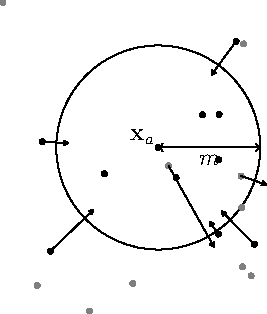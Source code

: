 unitsize(6cm);

srand(42);

real m = 0.3;

dot((0,0), L=Label("$\mathbf{x}_a$", align=.5(N+W)));

draw(circle((0,0), m));
draw((0,0) -- m*dir((3, 0)), arrow=Arrows(TeXHead), L=Label("$m$", position=MidPoint));

for (int i = 0; i < 10; ++i) {
    pair p = 0.35(2*unitrand()-1, 2*unitrand()-1);
    dot(p);
    real d = sqrt(p.x*p.x + p.y*p.y);
    if (d > m)
        draw(p -- (p - (d - m + 0.035)*dir(p)), arrow=ArcArrow(2));
}

for (int i = 0; i < 10; ++i) {
    pair p = 0.5(2*unitrand()-1, 2*unitrand()-1);
    dot(p, gray);
    real d = sqrt(p.x*p.x + p.y*p.y);
    if (d < m)
        draw(p -- (p + (m - d + 0.035)*dir(p)), arrow=ArcArrow(2));
}

/*
pair[] p = new pair[] {
    (-1,-1),
    (2, 1),
    (-1, 2)
};

for (pair pp: p) { dot(p); }
*/
